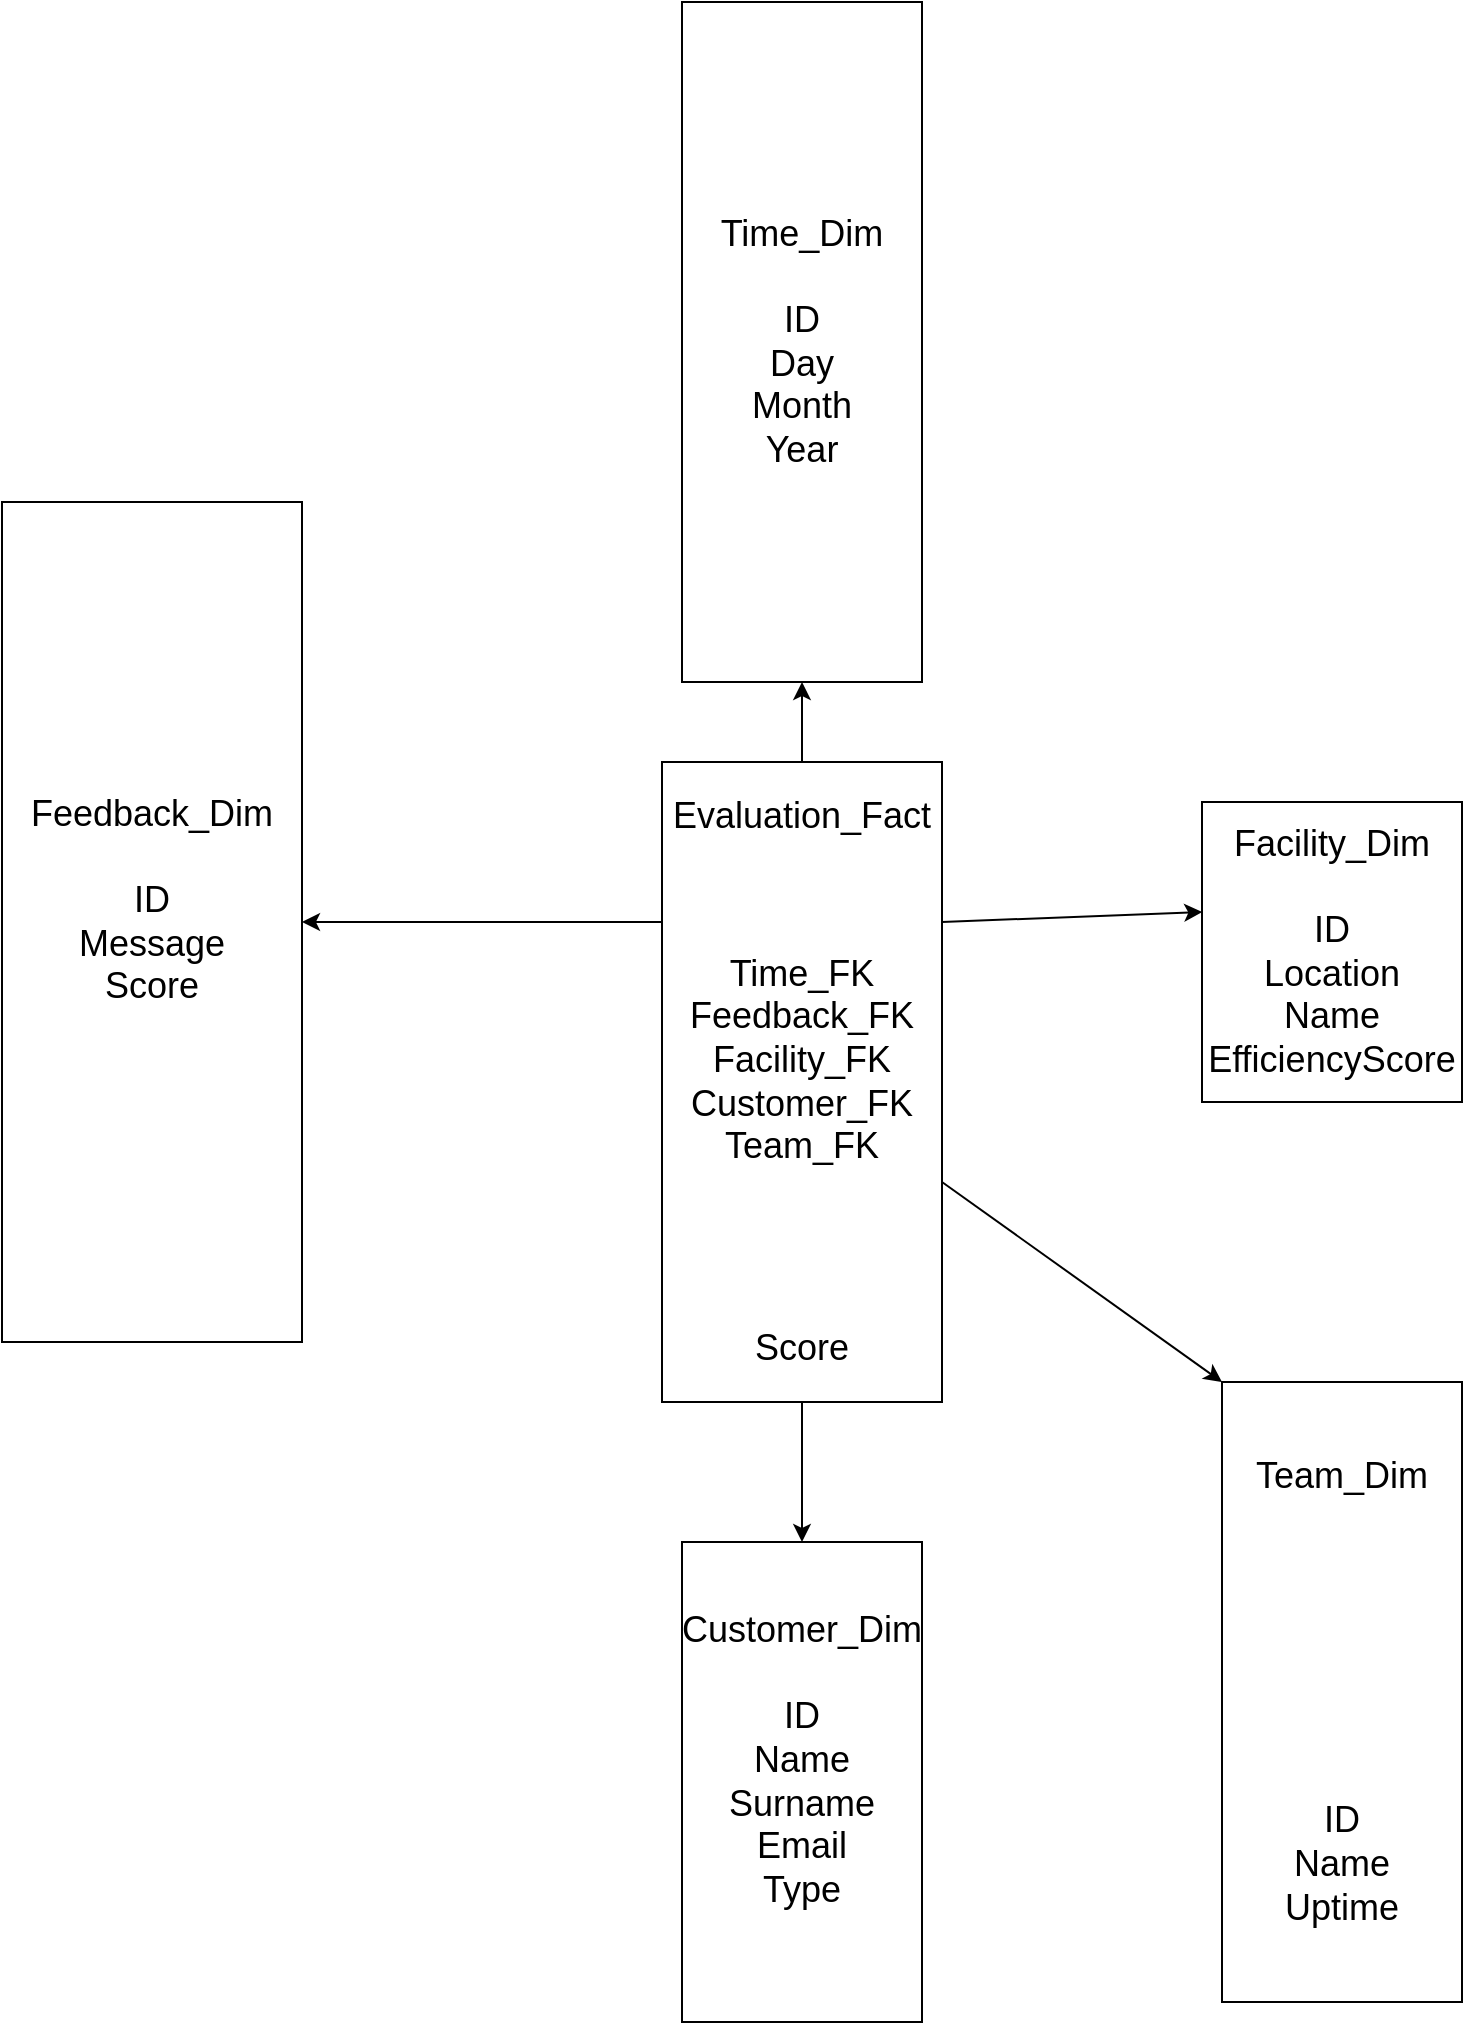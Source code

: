 <mxfile version="26.0.10">
  <diagram name="Page-1" id="b520641d-4fe3-3701-9064-5fc419738815">
    <mxGraphModel dx="1434" dy="1622" grid="1" gridSize="10" guides="1" tooltips="1" connect="1" arrows="1" fold="1" page="1" pageScale="1" pageWidth="1100" pageHeight="850" background="none" math="0" shadow="0">
      <root>
        <mxCell id="0" />
        <mxCell id="1" parent="0" />
        <mxCell id="QnLc77ux-Ne7UE18LgLs-2" value="&lt;font style=&quot;font-size: 18px;&quot;&gt;Evaluation_Fact&lt;/font&gt;&lt;div&gt;&lt;font style=&quot;font-size: 18px;&quot;&gt;&lt;br&gt;&lt;/font&gt;&lt;/div&gt;&lt;div&gt;&lt;br&gt;&lt;/div&gt;&lt;div&gt;&lt;font style=&quot;font-size: 18px;&quot;&gt;&lt;br&gt;&lt;/font&gt;&lt;/div&gt;&lt;div&gt;&lt;font style=&quot;font-size: 18px;&quot;&gt;Time_FK&lt;/font&gt;&lt;/div&gt;&lt;div&gt;&lt;font style=&quot;font-size: 18px;&quot;&gt;Feedback_FK&lt;/font&gt;&lt;/div&gt;&lt;div&gt;&lt;font style=&quot;font-size: 18px;&quot;&gt;Facility_FK&lt;/font&gt;&lt;/div&gt;&lt;div&gt;&lt;font style=&quot;font-size: 18px;&quot;&gt;Customer_FK&lt;/font&gt;&lt;/div&gt;&lt;div&gt;&lt;font style=&quot;font-size: 18px;&quot;&gt;Team_FK&lt;/font&gt;&lt;/div&gt;&lt;div&gt;&lt;font style=&quot;font-size: 18px;&quot;&gt;&lt;br&gt;&lt;/font&gt;&lt;/div&gt;&lt;div&gt;&lt;br&gt;&lt;/div&gt;&lt;div&gt;&lt;font style=&quot;font-size: 18px;&quot;&gt;&lt;br&gt;&lt;/font&gt;&lt;/div&gt;&lt;div&gt;&lt;font style=&quot;font-size: 18px;&quot;&gt;&lt;br&gt;&lt;/font&gt;&lt;/div&gt;&lt;div&gt;&lt;font style=&quot;font-size: 18px;&quot;&gt;Score&lt;/font&gt;&lt;/div&gt;" style="rounded=0;whiteSpace=wrap;html=1;" parent="1" vertex="1">
          <mxGeometry x="510" y="70" width="140" height="320" as="geometry" />
        </mxCell>
        <mxCell id="QnLc77ux-Ne7UE18LgLs-3" value="Feedback_Dim&lt;div&gt;&lt;br&gt;&lt;/div&gt;&lt;div&gt;ID&lt;/div&gt;&lt;div&gt;&lt;span style=&quot;background-color: transparent; color: light-dark(rgb(0, 0, 0), rgb(255, 255, 255));&quot;&gt;Message&lt;/span&gt;&lt;/div&gt;&lt;div&gt;&lt;span style=&quot;background-color: transparent; color: light-dark(rgb(0, 0, 0), rgb(255, 255, 255));&quot;&gt;Score&lt;/span&gt;&lt;/div&gt;&lt;div&gt;&lt;br&gt;&lt;/div&gt;" style="rounded=0;whiteSpace=wrap;html=1;fontSize=18;" parent="1" vertex="1">
          <mxGeometry x="180" y="-60" width="150" height="420" as="geometry" />
        </mxCell>
        <mxCell id="QnLc77ux-Ne7UE18LgLs-4" value="" style="endArrow=classic;html=1;rounded=0;exitX=0;exitY=0.25;exitDx=0;exitDy=0;" parent="1" source="QnLc77ux-Ne7UE18LgLs-2" target="QnLc77ux-Ne7UE18LgLs-3" edge="1">
          <mxGeometry width="50" height="50" relative="1" as="geometry">
            <mxPoint x="450" y="280" as="sourcePoint" />
            <mxPoint x="500" y="230" as="targetPoint" />
          </mxGeometry>
        </mxCell>
        <mxCell id="QnLc77ux-Ne7UE18LgLs-6" value="Time_Dim&lt;div&gt;&lt;br&gt;&lt;/div&gt;&lt;div&gt;ID&lt;/div&gt;&lt;div&gt;Day&lt;/div&gt;&lt;div&gt;Month&lt;/div&gt;&lt;div&gt;Year&lt;/div&gt;" style="rounded=0;whiteSpace=wrap;html=1;fontSize=18;" parent="1" vertex="1">
          <mxGeometry x="520" y="-310" width="120" height="340" as="geometry" />
        </mxCell>
        <mxCell id="QnLc77ux-Ne7UE18LgLs-7" value="" style="endArrow=classic;html=1;rounded=0;exitX=0.5;exitY=0;exitDx=0;exitDy=0;entryX=0.5;entryY=1;entryDx=0;entryDy=0;" parent="1" source="QnLc77ux-Ne7UE18LgLs-2" target="QnLc77ux-Ne7UE18LgLs-6" edge="1">
          <mxGeometry width="50" height="50" relative="1" as="geometry">
            <mxPoint x="570" y="50" as="sourcePoint" />
            <mxPoint x="620" as="targetPoint" />
          </mxGeometry>
        </mxCell>
        <mxCell id="QnLc77ux-Ne7UE18LgLs-8" value="Facility_Dim&lt;div&gt;&lt;br&gt;&lt;/div&gt;&lt;div&gt;ID&lt;/div&gt;&lt;div&gt;&lt;span style=&quot;background-color: transparent; color: light-dark(rgb(0, 0, 0), rgb(255, 255, 255));&quot;&gt;Location&lt;/span&gt;&lt;/div&gt;&lt;div&gt;&lt;span style=&quot;background-color: transparent; color: light-dark(rgb(0, 0, 0), rgb(255, 255, 255));&quot;&gt;Name&lt;/span&gt;&lt;/div&gt;&lt;div&gt;&lt;span style=&quot;background-color: transparent; color: light-dark(rgb(0, 0, 0), rgb(255, 255, 255));&quot;&gt;EfficiencyScore&lt;/span&gt;&lt;/div&gt;" style="rounded=0;whiteSpace=wrap;html=1;fontSize=18;" parent="1" vertex="1">
          <mxGeometry x="780" y="90" width="130" height="150" as="geometry" />
        </mxCell>
        <mxCell id="QnLc77ux-Ne7UE18LgLs-9" value="" style="endArrow=classic;html=1;rounded=0;entryX=0.001;entryY=0.367;entryDx=0;entryDy=0;entryPerimeter=0;exitX=1;exitY=0.25;exitDx=0;exitDy=0;" parent="1" source="QnLc77ux-Ne7UE18LgLs-2" target="QnLc77ux-Ne7UE18LgLs-8" edge="1">
          <mxGeometry width="50" height="50" relative="1" as="geometry">
            <mxPoint x="520" y="210" as="sourcePoint" />
            <mxPoint x="570" y="160" as="targetPoint" />
          </mxGeometry>
        </mxCell>
        <mxCell id="QnLc77ux-Ne7UE18LgLs-10" value="Customer_Dim&lt;div&gt;&lt;br&gt;&lt;/div&gt;&lt;div&gt;ID&lt;/div&gt;&lt;div&gt;Name&lt;/div&gt;&lt;div&gt;Surname&lt;/div&gt;&lt;div&gt;Email&lt;/div&gt;&lt;div&gt;Type&lt;/div&gt;&lt;div&gt;&lt;br&gt;&lt;/div&gt;" style="rounded=0;whiteSpace=wrap;html=1;fontSize=18;" parent="1" vertex="1">
          <mxGeometry x="520" y="460" width="120" height="240" as="geometry" />
        </mxCell>
        <mxCell id="QnLc77ux-Ne7UE18LgLs-11" value="" style="endArrow=classic;html=1;rounded=0;exitX=0.5;exitY=1;exitDx=0;exitDy=0;entryX=0.5;entryY=0;entryDx=0;entryDy=0;" parent="1" source="QnLc77ux-Ne7UE18LgLs-2" target="QnLc77ux-Ne7UE18LgLs-10" edge="1">
          <mxGeometry width="50" height="50" relative="1" as="geometry">
            <mxPoint x="710" y="470" as="sourcePoint" />
            <mxPoint x="760" y="420" as="targetPoint" />
          </mxGeometry>
        </mxCell>
        <mxCell id="QnLc77ux-Ne7UE18LgLs-12" value="Team_Dim&lt;div&gt;&lt;br&gt;&lt;/div&gt;&lt;div&gt;&lt;br&gt;&lt;/div&gt;&lt;div&gt;&lt;br&gt;&lt;/div&gt;&lt;div&gt;&lt;br&gt;&lt;/div&gt;&lt;div&gt;&lt;br&gt;&lt;/div&gt;&lt;div&gt;&lt;br&gt;&lt;/div&gt;&lt;div&gt;&lt;br&gt;&lt;/div&gt;&lt;div&gt;ID&lt;/div&gt;&lt;div&gt;Name&lt;/div&gt;&lt;div&gt;Uptime&lt;/div&gt;" style="rounded=0;whiteSpace=wrap;html=1;fontSize=18;" parent="1" vertex="1">
          <mxGeometry x="790" y="380" width="120" height="310" as="geometry" />
        </mxCell>
        <mxCell id="QnLc77ux-Ne7UE18LgLs-13" value="" style="endArrow=classic;html=1;rounded=0;entryX=0;entryY=0;entryDx=0;entryDy=0;" parent="1" source="QnLc77ux-Ne7UE18LgLs-2" target="QnLc77ux-Ne7UE18LgLs-12" edge="1">
          <mxGeometry width="50" height="50" relative="1" as="geometry">
            <mxPoint x="760" y="350" as="sourcePoint" />
            <mxPoint x="810" y="300" as="targetPoint" />
          </mxGeometry>
        </mxCell>
      </root>
    </mxGraphModel>
  </diagram>
</mxfile>
